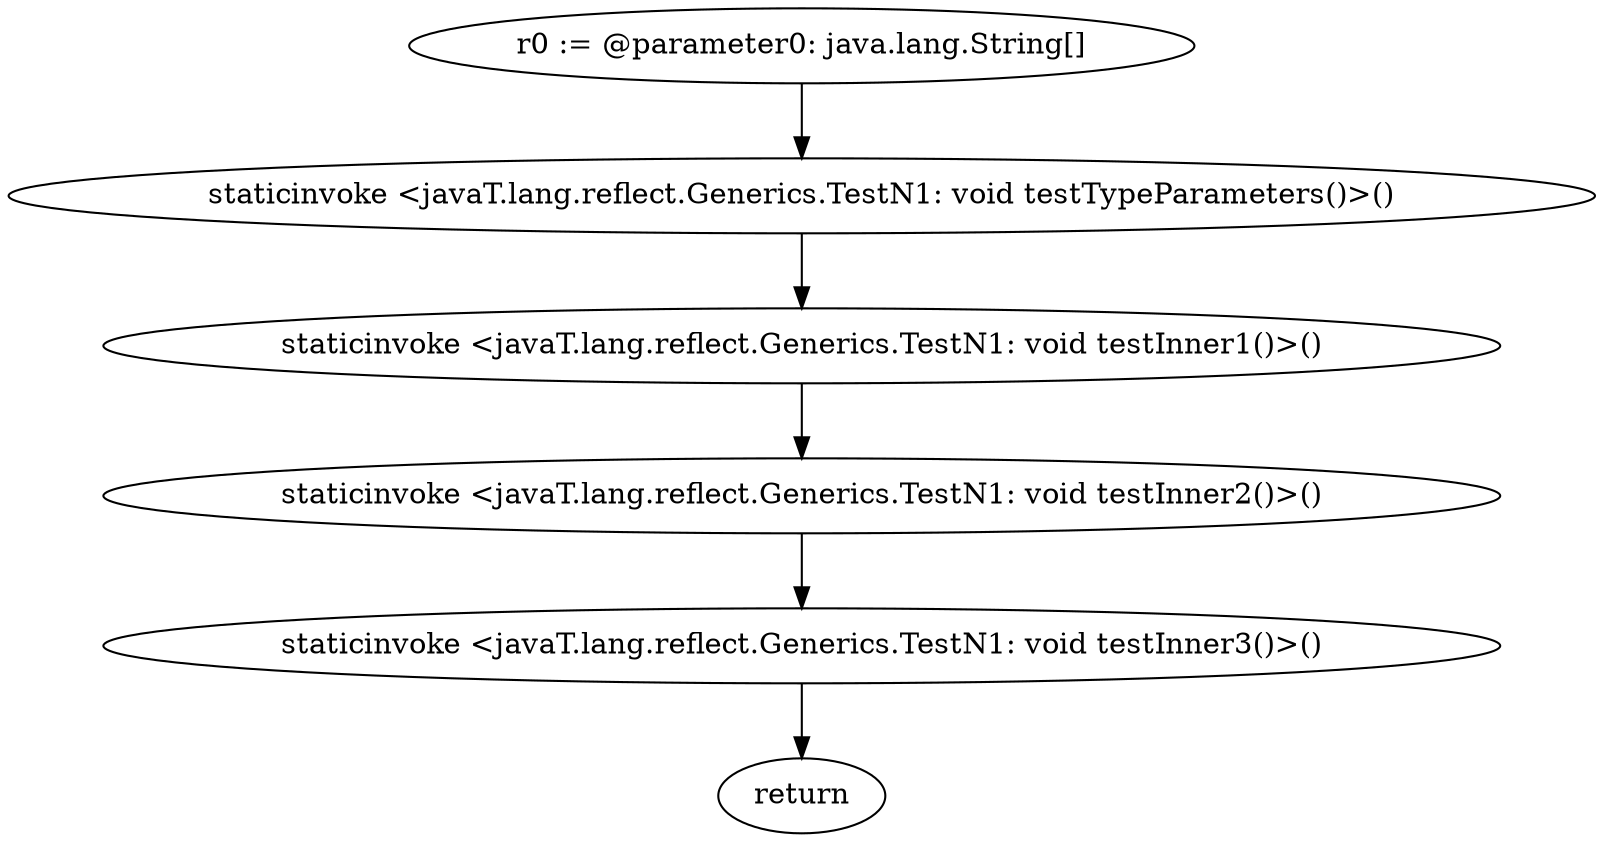 digraph "unitGraph" {
    "r0 := @parameter0: java.lang.String[]"
    "staticinvoke <javaT.lang.reflect.Generics.TestN1: void testTypeParameters()>()"
    "staticinvoke <javaT.lang.reflect.Generics.TestN1: void testInner1()>()"
    "staticinvoke <javaT.lang.reflect.Generics.TestN1: void testInner2()>()"
    "staticinvoke <javaT.lang.reflect.Generics.TestN1: void testInner3()>()"
    "return"
    "r0 := @parameter0: java.lang.String[]"->"staticinvoke <javaT.lang.reflect.Generics.TestN1: void testTypeParameters()>()";
    "staticinvoke <javaT.lang.reflect.Generics.TestN1: void testTypeParameters()>()"->"staticinvoke <javaT.lang.reflect.Generics.TestN1: void testInner1()>()";
    "staticinvoke <javaT.lang.reflect.Generics.TestN1: void testInner1()>()"->"staticinvoke <javaT.lang.reflect.Generics.TestN1: void testInner2()>()";
    "staticinvoke <javaT.lang.reflect.Generics.TestN1: void testInner2()>()"->"staticinvoke <javaT.lang.reflect.Generics.TestN1: void testInner3()>()";
    "staticinvoke <javaT.lang.reflect.Generics.TestN1: void testInner3()>()"->"return";
}
